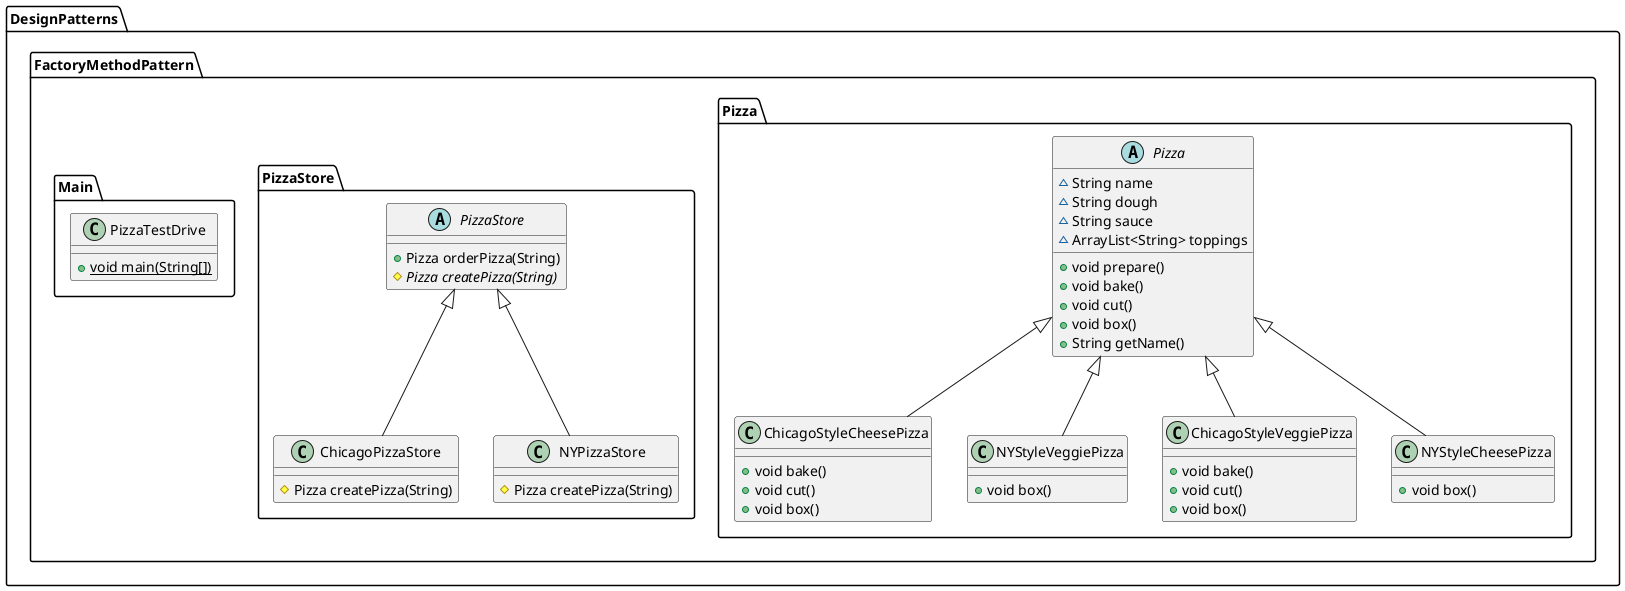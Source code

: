 @startuml
class DesignPatterns.FactoryMethodPattern.Pizza.ChicagoStyleCheesePizza {
+ void bake()
+ void cut()
+ void box()
}
abstract class DesignPatterns.FactoryMethodPattern.PizzaStore.PizzaStore {
+ Pizza orderPizza(String)
# {abstract}Pizza createPizza(String)
}
class DesignPatterns.FactoryMethodPattern.Pizza.NYStyleVeggiePizza {
+ void box()
}
class DesignPatterns.FactoryMethodPattern.Pizza.ChicagoStyleVeggiePizza {
+ void bake()
+ void cut()
+ void box()
}
class DesignPatterns.FactoryMethodPattern.Main.PizzaTestDrive {
+ {static} void main(String[])
}
class DesignPatterns.FactoryMethodPattern.Pizza.NYStyleCheesePizza {
+ void box()
}
class DesignPatterns.FactoryMethodPattern.PizzaStore.ChicagoPizzaStore {
# Pizza createPizza(String)
}
class DesignPatterns.FactoryMethodPattern.PizzaStore.NYPizzaStore {
# Pizza createPizza(String)
}
abstract class DesignPatterns.FactoryMethodPattern.Pizza.Pizza {
~ String name
~ String dough
~ String sauce
~ ArrayList<String> toppings
+ void prepare()
+ void bake()
+ void cut()
+ void box()
+ String getName()
}


DesignPatterns.FactoryMethodPattern.Pizza.Pizza <|-- DesignPatterns.FactoryMethodPattern.Pizza.ChicagoStyleCheesePizza
DesignPatterns.FactoryMethodPattern.Pizza.Pizza <|-- DesignPatterns.FactoryMethodPattern.Pizza.NYStyleVeggiePizza
DesignPatterns.FactoryMethodPattern.Pizza.Pizza <|-- DesignPatterns.FactoryMethodPattern.Pizza.ChicagoStyleVeggiePizza
DesignPatterns.FactoryMethodPattern.Pizza.Pizza <|-- DesignPatterns.FactoryMethodPattern.Pizza.NYStyleCheesePizza
DesignPatterns.FactoryMethodPattern.PizzaStore.PizzaStore <|-- DesignPatterns.FactoryMethodPattern.PizzaStore.ChicagoPizzaStore
DesignPatterns.FactoryMethodPattern.PizzaStore.PizzaStore <|-- DesignPatterns.FactoryMethodPattern.PizzaStore.NYPizzaStore
@enduml